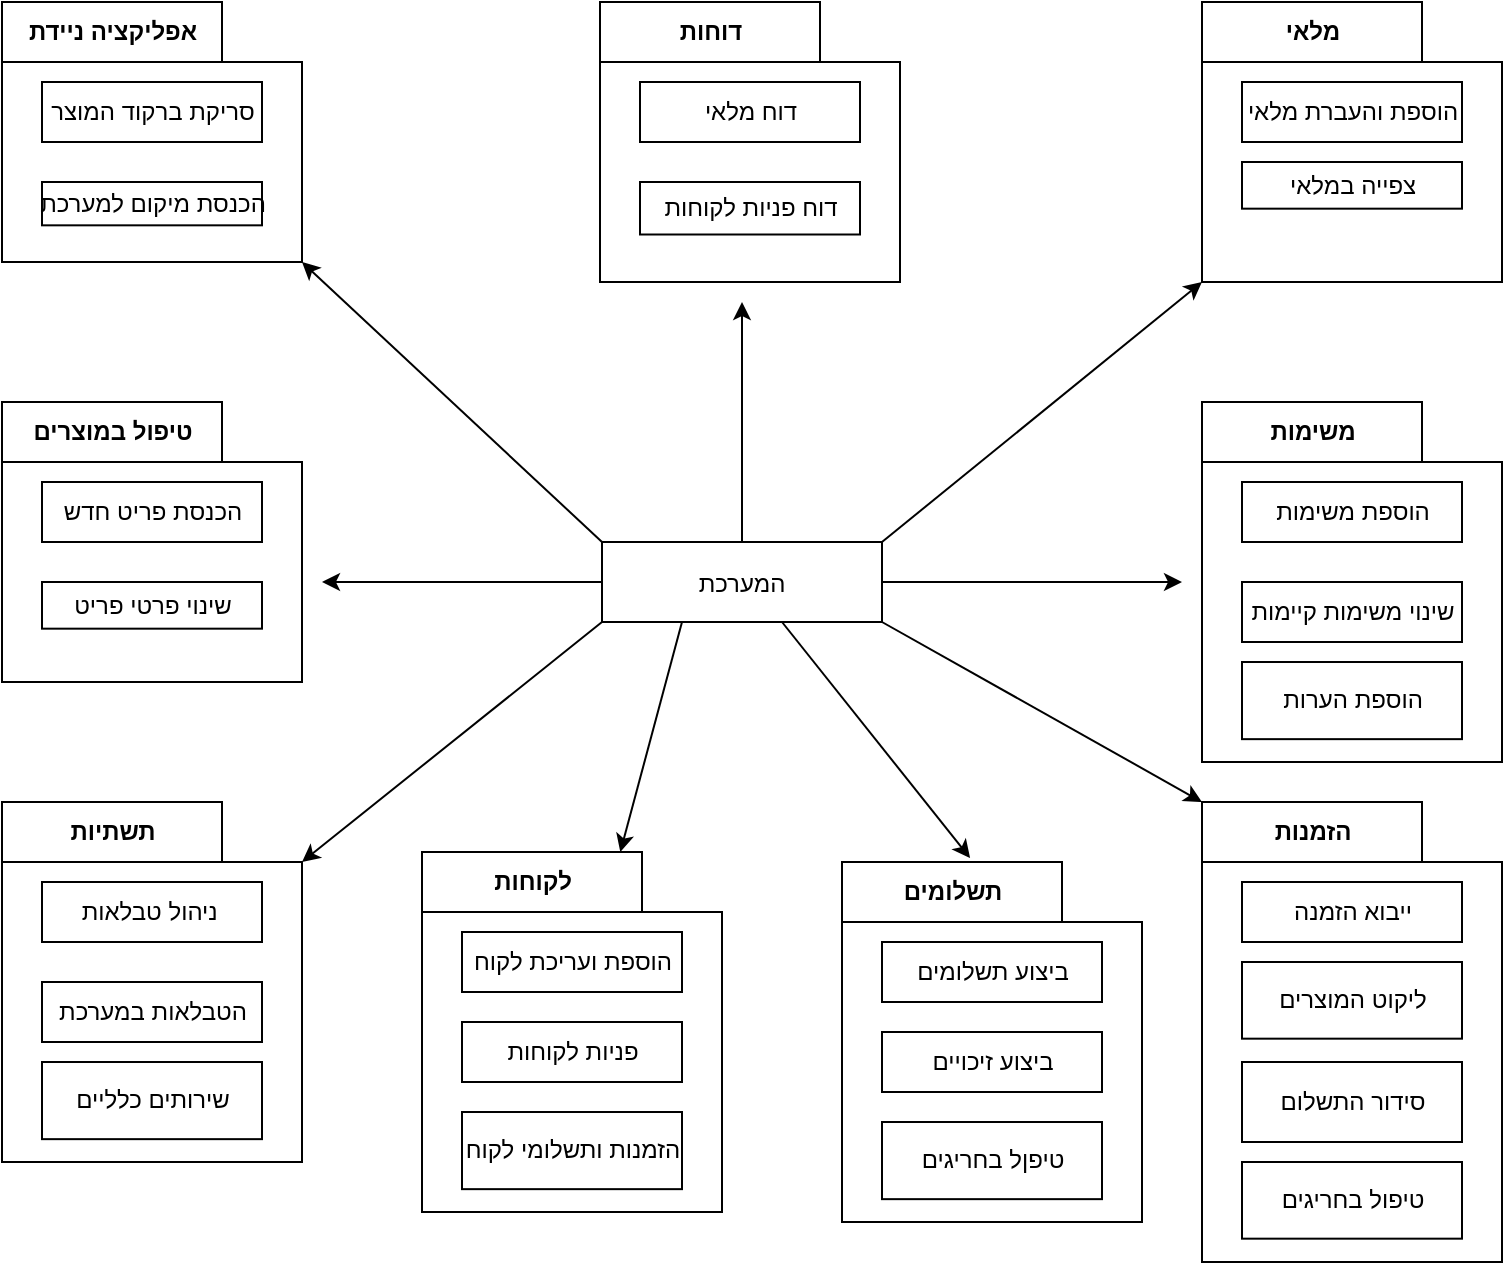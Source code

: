 <mxfile version="14.2.9" type="github">
  <diagram id="C5RBs43oDa-KdzZeNtuy" name="Page-1">
    <mxGraphModel dx="868" dy="450" grid="1" gridSize="10" guides="1" tooltips="1" connect="1" arrows="1" fold="1" page="1" pageScale="1" pageWidth="827" pageHeight="1169" background="none" math="0" shadow="0">
      <root>
        <mxCell id="WIyWlLk6GJQsqaUBKTNV-0" />
        <mxCell id="WIyWlLk6GJQsqaUBKTNV-1" parent="WIyWlLk6GJQsqaUBKTNV-0" />
        <mxCell id="aVnYMngcXuuk72Z8o889-0" value="אפליקציה ניידת" style="shape=folder;fontStyle=1;tabWidth=110;tabHeight=30;tabPosition=left;html=1;boundedLbl=1;labelInHeader=1;" parent="WIyWlLk6GJQsqaUBKTNV-1" vertex="1">
          <mxGeometry x="40" y="40" width="150" height="130" as="geometry" />
        </mxCell>
        <mxCell id="aVnYMngcXuuk72Z8o889-1" value="סריקת ברקוד המוצר" style="html=1;" parent="aVnYMngcXuuk72Z8o889-0" vertex="1">
          <mxGeometry width="110" height="30" relative="1" as="geometry">
            <mxPoint x="20" y="40" as="offset" />
          </mxGeometry>
        </mxCell>
        <mxCell id="aVnYMngcXuuk72Z8o889-3" value="הכנסת מיקום למערכת" style="html=1;" parent="aVnYMngcXuuk72Z8o889-0" vertex="1">
          <mxGeometry x="20" y="90" width="110" height="21.667" as="geometry" />
        </mxCell>
        <mxCell id="aVnYMngcXuuk72Z8o889-4" value="טיפול במוצרים" style="shape=folder;fontStyle=1;tabWidth=110;tabHeight=30;tabPosition=left;html=1;boundedLbl=1;labelInHeader=1;" parent="WIyWlLk6GJQsqaUBKTNV-1" vertex="1">
          <mxGeometry x="40" y="240" width="150" height="140" as="geometry" />
        </mxCell>
        <mxCell id="aVnYMngcXuuk72Z8o889-5" value="הכנסת פריט חדש" style="html=1;" parent="aVnYMngcXuuk72Z8o889-4" vertex="1">
          <mxGeometry width="110" height="30" relative="1" as="geometry">
            <mxPoint x="20" y="40" as="offset" />
          </mxGeometry>
        </mxCell>
        <mxCell id="aVnYMngcXuuk72Z8o889-7" value="שינוי פרטי פריט" style="html=1;" parent="aVnYMngcXuuk72Z8o889-4" vertex="1">
          <mxGeometry x="20" y="90" width="110" height="23.333" as="geometry" />
        </mxCell>
        <mxCell id="aVnYMngcXuuk72Z8o889-8" value="מלאי" style="shape=folder;fontStyle=1;tabWidth=110;tabHeight=30;tabPosition=left;html=1;boundedLbl=1;labelInHeader=1;" parent="WIyWlLk6GJQsqaUBKTNV-1" vertex="1">
          <mxGeometry x="640" y="40" width="150" height="140" as="geometry" />
        </mxCell>
        <mxCell id="aVnYMngcXuuk72Z8o889-9" value="הוספת והעברת מלאי" style="html=1;" parent="aVnYMngcXuuk72Z8o889-8" vertex="1">
          <mxGeometry width="110" height="30" relative="1" as="geometry">
            <mxPoint x="20" y="40" as="offset" />
          </mxGeometry>
        </mxCell>
        <mxCell id="aVnYMngcXuuk72Z8o889-11" value="צפייה במלאי" style="html=1;" parent="aVnYMngcXuuk72Z8o889-8" vertex="1">
          <mxGeometry x="20" y="80.002" width="110" height="23.333" as="geometry" />
        </mxCell>
        <mxCell id="aVnYMngcXuuk72Z8o889-12" value="משימות" style="shape=folder;fontStyle=1;tabWidth=110;tabHeight=30;tabPosition=left;html=1;boundedLbl=1;labelInHeader=1;" parent="WIyWlLk6GJQsqaUBKTNV-1" vertex="1">
          <mxGeometry x="640" y="240" width="150" height="180" as="geometry" />
        </mxCell>
        <mxCell id="aVnYMngcXuuk72Z8o889-13" value="הוספת משימות" style="html=1;" parent="aVnYMngcXuuk72Z8o889-12" vertex="1">
          <mxGeometry width="110" height="30" relative="1" as="geometry">
            <mxPoint x="20" y="40" as="offset" />
          </mxGeometry>
        </mxCell>
        <mxCell id="aVnYMngcXuuk72Z8o889-14" value="הוספת הערות" style="html=1;" parent="aVnYMngcXuuk72Z8o889-12" vertex="1">
          <mxGeometry x="20" y="130.004" width="110" height="38.571" as="geometry" />
        </mxCell>
        <mxCell id="aVnYMngcXuuk72Z8o889-15" value="שינוי משימות קיימות" style="html=1;" parent="aVnYMngcXuuk72Z8o889-12" vertex="1">
          <mxGeometry x="20" y="90" width="110" height="30" as="geometry" />
        </mxCell>
        <mxCell id="aVnYMngcXuuk72Z8o889-16" value="הזמנות" style="shape=folder;fontStyle=1;tabWidth=110;tabHeight=30;tabPosition=left;html=1;boundedLbl=1;labelInHeader=1;" parent="WIyWlLk6GJQsqaUBKTNV-1" vertex="1">
          <mxGeometry x="640" y="440" width="150" height="230" as="geometry" />
        </mxCell>
        <mxCell id="aVnYMngcXuuk72Z8o889-17" value="ייבוא הזמנה" style="html=1;" parent="aVnYMngcXuuk72Z8o889-16" vertex="1">
          <mxGeometry width="110" height="30" relative="1" as="geometry">
            <mxPoint x="20" y="40" as="offset" />
          </mxGeometry>
        </mxCell>
        <mxCell id="aVnYMngcXuuk72Z8o889-18" value="סידור התשלום" style="html=1;" parent="aVnYMngcXuuk72Z8o889-16" vertex="1">
          <mxGeometry x="20" y="130" width="110" height="40" as="geometry" />
        </mxCell>
        <mxCell id="aVnYMngcXuuk72Z8o889-19" value="ליקוט המוצרים" style="html=1;" parent="aVnYMngcXuuk72Z8o889-16" vertex="1">
          <mxGeometry x="20" y="80.0" width="110" height="38.333" as="geometry" />
        </mxCell>
        <mxCell id="aVnYMngcXuuk72Z8o889-36" value="טיפול בחריגים" style="html=1;" parent="aVnYMngcXuuk72Z8o889-16" vertex="1">
          <mxGeometry x="20" y="180" width="110" height="38.333" as="geometry" />
        </mxCell>
        <mxCell id="aVnYMngcXuuk72Z8o889-20" value="תשתיות" style="shape=folder;fontStyle=1;tabWidth=110;tabHeight=30;tabPosition=left;html=1;boundedLbl=1;labelInHeader=1;" parent="WIyWlLk6GJQsqaUBKTNV-1" vertex="1">
          <mxGeometry x="40" y="440" width="150" height="180" as="geometry" />
        </mxCell>
        <mxCell id="aVnYMngcXuuk72Z8o889-21" value="ניהול טבלאות&amp;nbsp;" style="html=1;" parent="aVnYMngcXuuk72Z8o889-20" vertex="1">
          <mxGeometry width="110" height="30" relative="1" as="geometry">
            <mxPoint x="20" y="40" as="offset" />
          </mxGeometry>
        </mxCell>
        <mxCell id="aVnYMngcXuuk72Z8o889-22" value="שירותים כלליים" style="html=1;" parent="aVnYMngcXuuk72Z8o889-20" vertex="1">
          <mxGeometry x="20" y="130.004" width="110" height="38.571" as="geometry" />
        </mxCell>
        <mxCell id="aVnYMngcXuuk72Z8o889-23" value="הטבלאות במערכת" style="html=1;" parent="aVnYMngcXuuk72Z8o889-20" vertex="1">
          <mxGeometry x="20" y="90" width="110" height="30" as="geometry" />
        </mxCell>
        <mxCell id="aVnYMngcXuuk72Z8o889-25" value="לקוחות" style="shape=folder;fontStyle=1;tabWidth=110;tabHeight=30;tabPosition=left;html=1;boundedLbl=1;labelInHeader=1;" parent="WIyWlLk6GJQsqaUBKTNV-1" vertex="1">
          <mxGeometry x="250" y="465" width="150" height="180" as="geometry" />
        </mxCell>
        <mxCell id="aVnYMngcXuuk72Z8o889-26" value="הוספת ועריכת לקוח" style="html=1;" parent="aVnYMngcXuuk72Z8o889-25" vertex="1">
          <mxGeometry width="110" height="30" relative="1" as="geometry">
            <mxPoint x="20" y="40" as="offset" />
          </mxGeometry>
        </mxCell>
        <mxCell id="aVnYMngcXuuk72Z8o889-27" value="הזמנות ותשלומי לקוח" style="html=1;" parent="aVnYMngcXuuk72Z8o889-25" vertex="1">
          <mxGeometry x="20" y="130.004" width="110" height="38.571" as="geometry" />
        </mxCell>
        <mxCell id="aVnYMngcXuuk72Z8o889-28" value="פניות לקוחות" style="html=1;" parent="aVnYMngcXuuk72Z8o889-25" vertex="1">
          <mxGeometry x="20" y="85" width="110" height="30" as="geometry" />
        </mxCell>
        <mxCell id="aVnYMngcXuuk72Z8o889-29" value="דוחות" style="shape=folder;fontStyle=1;tabWidth=110;tabHeight=30;tabPosition=left;html=1;boundedLbl=1;labelInHeader=1;" parent="WIyWlLk6GJQsqaUBKTNV-1" vertex="1">
          <mxGeometry x="339" y="40" width="150" height="140" as="geometry" />
        </mxCell>
        <mxCell id="aVnYMngcXuuk72Z8o889-30" value="דוח מלאי" style="html=1;" parent="aVnYMngcXuuk72Z8o889-29" vertex="1">
          <mxGeometry width="110" height="30" relative="1" as="geometry">
            <mxPoint x="20" y="40" as="offset" />
          </mxGeometry>
        </mxCell>
        <mxCell id="aVnYMngcXuuk72Z8o889-41" value="דוח פניות לקוחות" style="html=1;" parent="aVnYMngcXuuk72Z8o889-29" vertex="1">
          <mxGeometry x="20" y="90.001" width="110" height="26.25" as="geometry" />
        </mxCell>
        <mxCell id="aVnYMngcXuuk72Z8o889-33" style="edgeStyle=orthogonalEdgeStyle;rounded=0;orthogonalLoop=1;jettySize=auto;html=1;exitX=0.5;exitY=1;exitDx=0;exitDy=0;exitPerimeter=0;" parent="WIyWlLk6GJQsqaUBKTNV-1" source="aVnYMngcXuuk72Z8o889-0" target="aVnYMngcXuuk72Z8o889-0" edge="1">
          <mxGeometry relative="1" as="geometry" />
        </mxCell>
        <mxCell id="aVnYMngcXuuk72Z8o889-34" style="edgeStyle=orthogonalEdgeStyle;rounded=0;orthogonalLoop=1;jettySize=auto;html=1;exitX=0.5;exitY=1;exitDx=0;exitDy=0;exitPerimeter=0;" parent="WIyWlLk6GJQsqaUBKTNV-1" source="aVnYMngcXuuk72Z8o889-4" target="aVnYMngcXuuk72Z8o889-4" edge="1">
          <mxGeometry relative="1" as="geometry" />
        </mxCell>
        <mxCell id="aVnYMngcXuuk72Z8o889-44" value="" style="edgeStyle=orthogonalEdgeStyle;rounded=0;orthogonalLoop=1;jettySize=auto;html=1;" parent="WIyWlLk6GJQsqaUBKTNV-1" source="aVnYMngcXuuk72Z8o889-42" edge="1">
          <mxGeometry relative="1" as="geometry">
            <mxPoint x="200" y="330" as="targetPoint" />
          </mxGeometry>
        </mxCell>
        <mxCell id="aVnYMngcXuuk72Z8o889-46" value="" style="edgeStyle=orthogonalEdgeStyle;rounded=0;orthogonalLoop=1;jettySize=auto;html=1;" parent="WIyWlLk6GJQsqaUBKTNV-1" source="aVnYMngcXuuk72Z8o889-42" edge="1">
          <mxGeometry relative="1" as="geometry">
            <mxPoint x="630" y="330" as="targetPoint" />
          </mxGeometry>
        </mxCell>
        <mxCell id="aVnYMngcXuuk72Z8o889-48" value="" style="edgeStyle=orthogonalEdgeStyle;rounded=0;orthogonalLoop=1;jettySize=auto;html=1;" parent="WIyWlLk6GJQsqaUBKTNV-1" source="aVnYMngcXuuk72Z8o889-42" edge="1">
          <mxGeometry relative="1" as="geometry">
            <mxPoint x="410" y="190" as="targetPoint" />
          </mxGeometry>
        </mxCell>
        <mxCell id="aVnYMngcXuuk72Z8o889-42" value="המערכת" style="text;align=center;verticalAlign=middle;dashed=0;fillColor=#ffffff;strokeColor=#000000;" parent="WIyWlLk6GJQsqaUBKTNV-1" vertex="1">
          <mxGeometry x="340" y="310" width="140" height="40" as="geometry" />
        </mxCell>
        <mxCell id="aVnYMngcXuuk72Z8o889-50" value="" style="endArrow=classic;html=1;exitX=1;exitY=0;exitDx=0;exitDy=0;entryX=0;entryY=0;entryDx=0;entryDy=140;entryPerimeter=0;" parent="WIyWlLk6GJQsqaUBKTNV-1" source="aVnYMngcXuuk72Z8o889-42" target="aVnYMngcXuuk72Z8o889-8" edge="1">
          <mxGeometry width="50" height="50" relative="1" as="geometry">
            <mxPoint x="390" y="260" as="sourcePoint" />
            <mxPoint x="440" y="210" as="targetPoint" />
          </mxGeometry>
        </mxCell>
        <mxCell id="aVnYMngcXuuk72Z8o889-51" value="" style="endArrow=classic;html=1;exitX=0;exitY=0;exitDx=0;exitDy=0;entryX=0;entryY=0;entryDx=150;entryDy=130;entryPerimeter=0;" parent="WIyWlLk6GJQsqaUBKTNV-1" source="aVnYMngcXuuk72Z8o889-42" target="aVnYMngcXuuk72Z8o889-0" edge="1">
          <mxGeometry width="50" height="50" relative="1" as="geometry">
            <mxPoint x="390" y="260" as="sourcePoint" />
            <mxPoint x="440" y="210" as="targetPoint" />
          </mxGeometry>
        </mxCell>
        <mxCell id="aVnYMngcXuuk72Z8o889-52" value="" style="endArrow=classic;html=1;exitX=0;exitY=1;exitDx=0;exitDy=0;entryX=0;entryY=0;entryDx=150;entryDy=30;entryPerimeter=0;" parent="WIyWlLk6GJQsqaUBKTNV-1" source="aVnYMngcXuuk72Z8o889-42" target="aVnYMngcXuuk72Z8o889-20" edge="1">
          <mxGeometry width="50" height="50" relative="1" as="geometry">
            <mxPoint x="390" y="360" as="sourcePoint" />
            <mxPoint x="440" y="310" as="targetPoint" />
          </mxGeometry>
        </mxCell>
        <mxCell id="aVnYMngcXuuk72Z8o889-53" value="" style="endArrow=classic;html=1;exitX=1;exitY=1;exitDx=0;exitDy=0;entryX=0;entryY=0;entryDx=0;entryDy=0;entryPerimeter=0;" parent="WIyWlLk6GJQsqaUBKTNV-1" source="aVnYMngcXuuk72Z8o889-42" target="aVnYMngcXuuk72Z8o889-16" edge="1">
          <mxGeometry width="50" height="50" relative="1" as="geometry">
            <mxPoint x="390" y="360" as="sourcePoint" />
            <mxPoint x="440" y="310" as="targetPoint" />
          </mxGeometry>
        </mxCell>
        <mxCell id="jy6YPR81W2gWsYZMOIAQ-0" value="תשלומים" style="shape=folder;fontStyle=1;tabWidth=110;tabHeight=30;tabPosition=left;html=1;boundedLbl=1;labelInHeader=1;" vertex="1" parent="WIyWlLk6GJQsqaUBKTNV-1">
          <mxGeometry x="460" y="470" width="150" height="180" as="geometry" />
        </mxCell>
        <mxCell id="jy6YPR81W2gWsYZMOIAQ-1" value="ביצוע תשלומים" style="html=1;" vertex="1" parent="jy6YPR81W2gWsYZMOIAQ-0">
          <mxGeometry width="110" height="30" relative="1" as="geometry">
            <mxPoint x="20" y="40" as="offset" />
          </mxGeometry>
        </mxCell>
        <mxCell id="jy6YPR81W2gWsYZMOIAQ-2" value="טיפןל בחריגים" style="html=1;" vertex="1" parent="jy6YPR81W2gWsYZMOIAQ-0">
          <mxGeometry x="20" y="130.004" width="110" height="38.571" as="geometry" />
        </mxCell>
        <mxCell id="jy6YPR81W2gWsYZMOIAQ-3" value="ביצוע זיכויים" style="html=1;" vertex="1" parent="jy6YPR81W2gWsYZMOIAQ-0">
          <mxGeometry x="20" y="85" width="110" height="30" as="geometry" />
        </mxCell>
        <mxCell id="jy6YPR81W2gWsYZMOIAQ-5" value="" style="endArrow=classic;html=1;exitX=1;exitY=1;exitDx=0;exitDy=0;entryX=0.427;entryY=-0.011;entryDx=0;entryDy=0;entryPerimeter=0;" edge="1" parent="WIyWlLk6GJQsqaUBKTNV-1" target="jy6YPR81W2gWsYZMOIAQ-0">
          <mxGeometry width="50" height="50" relative="1" as="geometry">
            <mxPoint x="430" y="350" as="sourcePoint" />
            <mxPoint x="590" y="440" as="targetPoint" />
          </mxGeometry>
        </mxCell>
        <mxCell id="jy6YPR81W2gWsYZMOIAQ-6" value="" style="endArrow=classic;html=1;exitX=1;exitY=1;exitDx=0;exitDy=0;" edge="1" parent="WIyWlLk6GJQsqaUBKTNV-1" target="aVnYMngcXuuk72Z8o889-25">
          <mxGeometry width="50" height="50" relative="1" as="geometry">
            <mxPoint x="380" y="350" as="sourcePoint" />
            <mxPoint x="540" y="440" as="targetPoint" />
          </mxGeometry>
        </mxCell>
      </root>
    </mxGraphModel>
  </diagram>
</mxfile>

